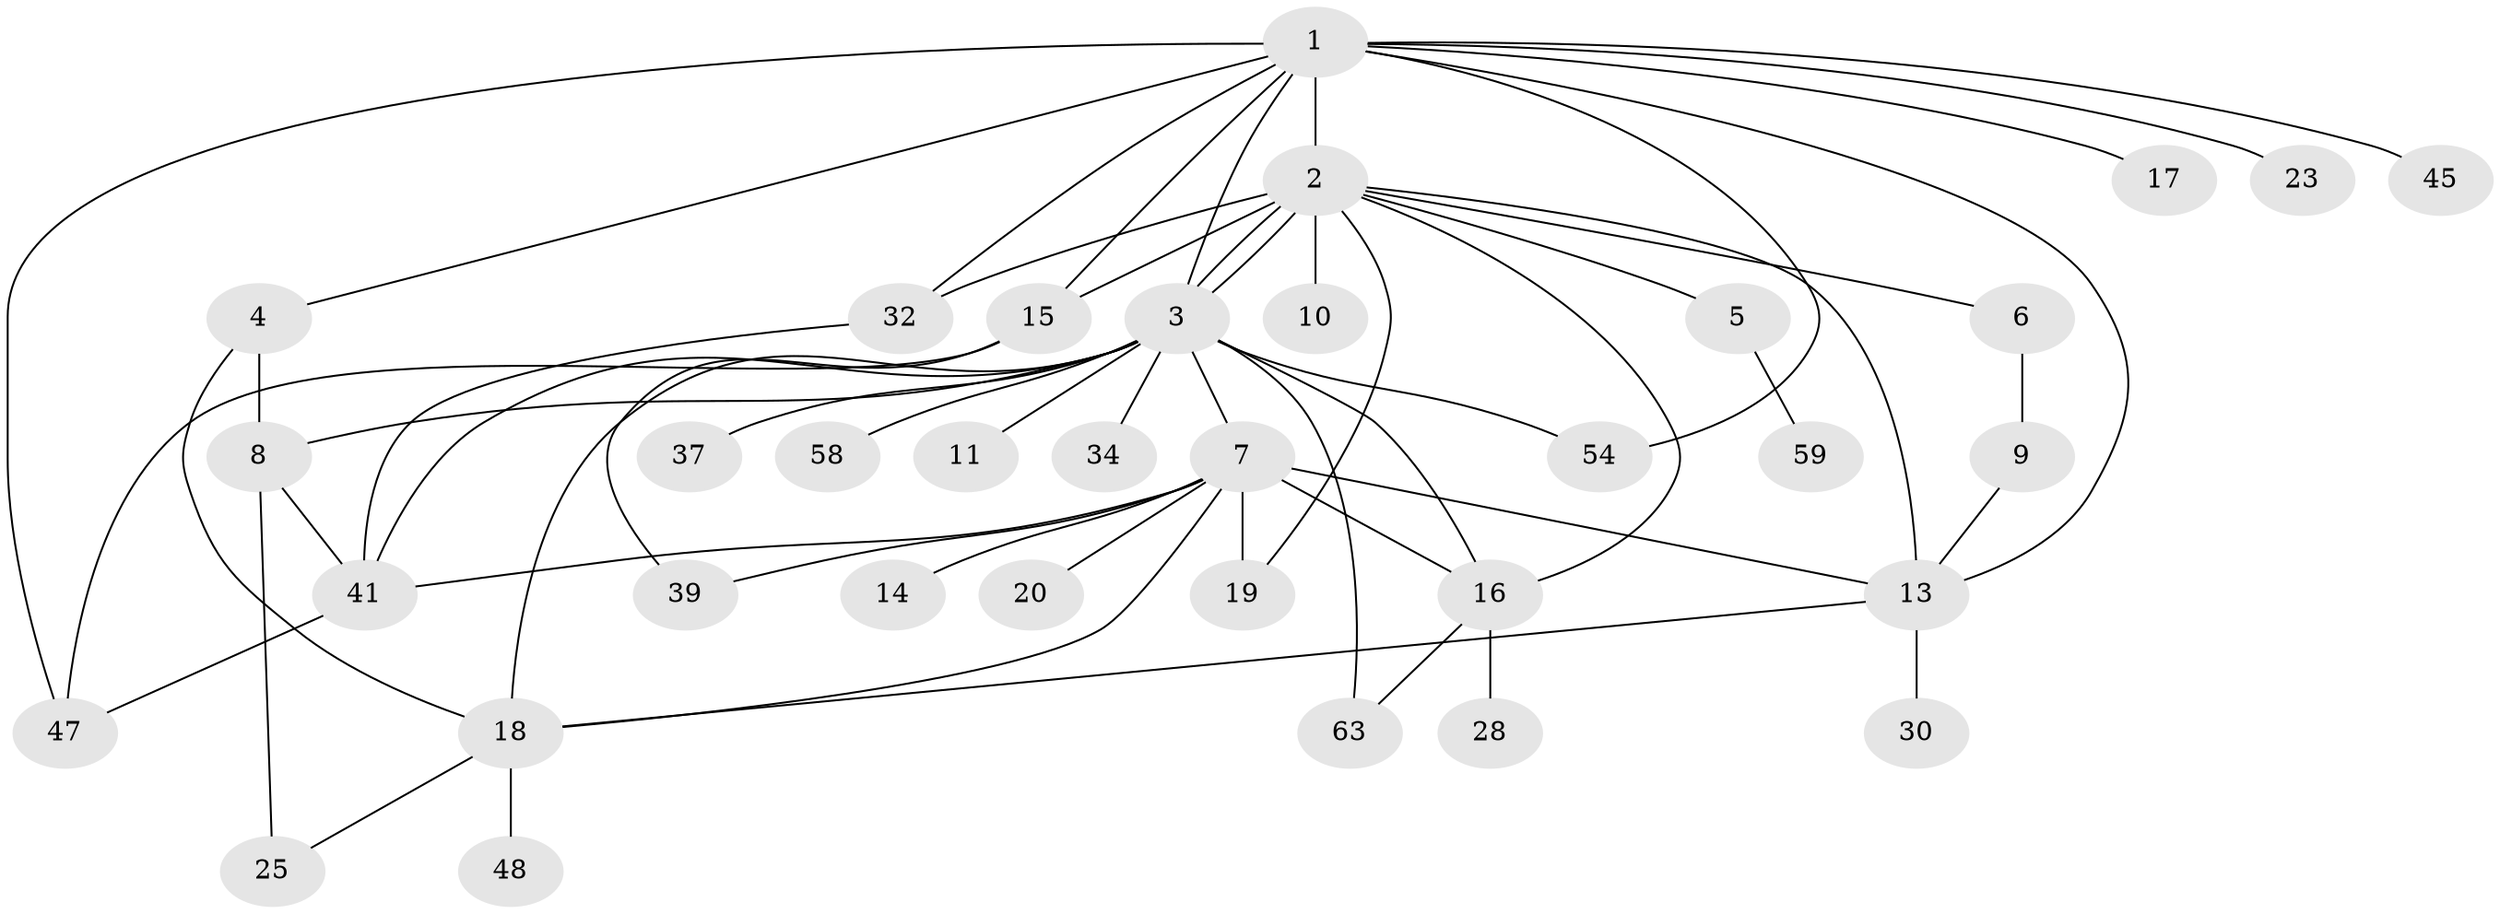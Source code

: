 // original degree distribution, {13: 0.014084507042253521, 15: 0.014084507042253521, 19: 0.014084507042253521, 3: 0.11267605633802817, 2: 0.2112676056338028, 7: 0.04225352112676056, 6: 0.028169014084507043, 1: 0.43661971830985913, 4: 0.08450704225352113, 5: 0.04225352112676056}
// Generated by graph-tools (version 1.1) at 2025/14/03/09/25 04:14:35]
// undirected, 35 vertices, 57 edges
graph export_dot {
graph [start="1"]
  node [color=gray90,style=filled];
  1 [super="+21"];
  2 [super="+51+70+53+62+36+42+22+24"];
  3;
  4;
  5;
  6;
  7 [super="+46+12+56+29+40"];
  8 [super="+64+27"];
  9 [super="+65"];
  10 [super="+60"];
  11;
  13 [super="+68"];
  14;
  15 [super="+26+33+66"];
  16 [super="+38"];
  17;
  18 [super="+31"];
  19 [super="+69"];
  20;
  23;
  25;
  28;
  30;
  32 [super="+52"];
  34;
  37;
  39 [super="+61"];
  41 [super="+57"];
  45;
  47;
  48;
  54;
  58;
  59;
  63;
  1 -- 2 [weight=2];
  1 -- 3;
  1 -- 4;
  1 -- 13;
  1 -- 15;
  1 -- 17;
  1 -- 23;
  1 -- 32;
  1 -- 45;
  1 -- 47;
  1 -- 54;
  2 -- 3 [weight=2];
  2 -- 3;
  2 -- 5;
  2 -- 6;
  2 -- 10;
  2 -- 32;
  2 -- 13;
  2 -- 19;
  2 -- 15;
  2 -- 16;
  3 -- 7 [weight=4];
  3 -- 8;
  3 -- 11;
  3 -- 16;
  3 -- 18 [weight=2];
  3 -- 34;
  3 -- 37;
  3 -- 41;
  3 -- 54;
  3 -- 58;
  3 -- 63;
  4 -- 8;
  4 -- 18;
  5 -- 59;
  6 -- 9;
  7 -- 20;
  7 -- 19;
  7 -- 14;
  7 -- 13;
  7 -- 16;
  7 -- 41;
  7 -- 39;
  7 -- 18;
  8 -- 25;
  8 -- 41;
  9 -- 13;
  13 -- 30;
  13 -- 18;
  15 -- 47;
  15 -- 39;
  16 -- 28;
  16 -- 63;
  18 -- 48;
  18 -- 25;
  32 -- 41;
  41 -- 47;
}
